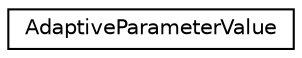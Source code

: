 digraph "Graphical Class Hierarchy"
{
 // LATEX_PDF_SIZE
  edge [fontname="Helvetica",fontsize="10",labelfontname="Helvetica",labelfontsize="10"];
  node [fontname="Helvetica",fontsize="10",shape=record];
  rankdir="LR";
  Node0 [label="AdaptiveParameterValue",height=0.2,width=0.4,color="black", fillcolor="white", style="filled",URL="$classoperations__research_1_1_adaptive_parameter_value.html",tooltip=" "];
}
